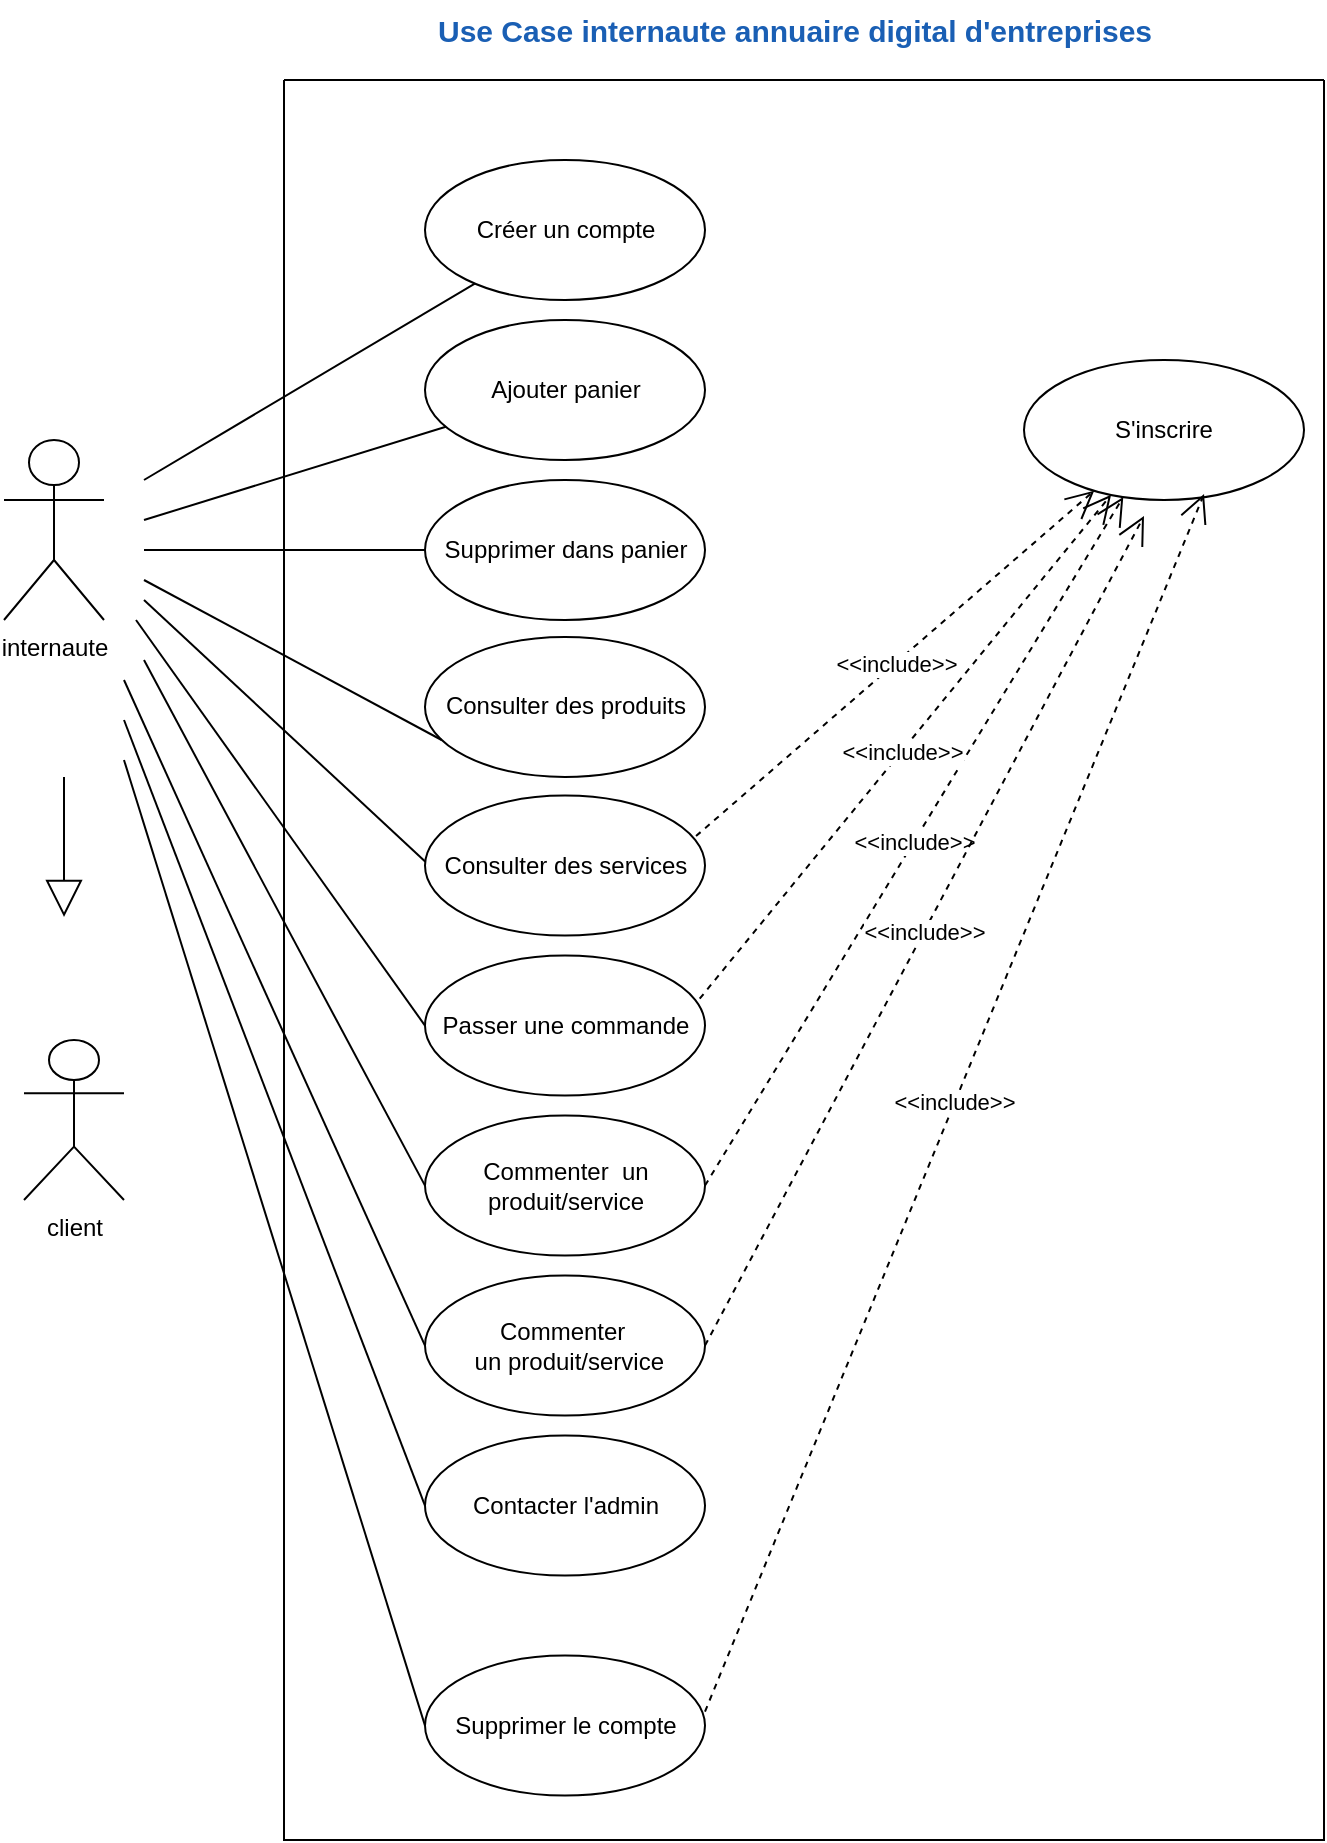 <mxfile version="24.7.7">
  <diagram name="Page-1" id="bUEUwU-Q62BYzUw0XERP">
    <mxGraphModel dx="866" dy="1562" grid="1" gridSize="10" guides="1" tooltips="1" connect="1" arrows="1" fold="1" page="1" pageScale="1" pageWidth="850" pageHeight="1100" math="0" shadow="0">
      <root>
        <mxCell id="0" />
        <mxCell id="1" parent="0" />
        <mxCell id="_1SP2gPX3ro1V0lYQWk0-1" value="internaute" style="shape=umlActor;verticalLabelPosition=bottom;verticalAlign=top;html=1;outlineConnect=0;" parent="1" vertex="1">
          <mxGeometry x="50" y="180" width="50" height="90" as="geometry" />
        </mxCell>
        <mxCell id="_1SP2gPX3ro1V0lYQWk0-5" value="client" style="shape=umlActor;verticalLabelPosition=bottom;verticalAlign=top;html=1;outlineConnect=0;" parent="1" vertex="1">
          <mxGeometry x="60" y="480" width="50" height="80" as="geometry" />
        </mxCell>
        <mxCell id="_1SP2gPX3ro1V0lYQWk0-16" value="" style="swimlane;startSize=0;" parent="1" vertex="1">
          <mxGeometry x="190" width="520" height="880" as="geometry" />
        </mxCell>
        <mxCell id="_1SP2gPX3ro1V0lYQWk0-29" value="S&#39;inscrire" style="ellipse;whiteSpace=wrap;html=1;" parent="_1SP2gPX3ro1V0lYQWk0-16" vertex="1">
          <mxGeometry x="370" y="140" width="140" height="70" as="geometry" />
        </mxCell>
        <mxCell id="_1SP2gPX3ro1V0lYQWk0-47" value="&amp;lt;&amp;lt;include&amp;gt;&amp;gt;" style="endArrow=open;endSize=12;dashed=1;html=1;rounded=0;exitX=1;exitY=0.5;exitDx=0;exitDy=0;" parent="_1SP2gPX3ro1V0lYQWk0-16" source="_1SP2gPX3ro1V0lYQWk0-20" target="_1SP2gPX3ro1V0lYQWk0-29" edge="1">
          <mxGeometry width="160" relative="1" as="geometry">
            <mxPoint x="235" y="71.89" as="sourcePoint" />
            <mxPoint x="454.578" y="178.113" as="targetPoint" />
          </mxGeometry>
        </mxCell>
        <mxCell id="_1SP2gPX3ro1V0lYQWk0-48" value="&amp;lt;&amp;lt;include&amp;gt;&amp;gt;" style="endArrow=open;endSize=12;dashed=1;html=1;rounded=0;exitX=0.954;exitY=0.374;exitDx=0;exitDy=0;exitPerimeter=0;" parent="_1SP2gPX3ro1V0lYQWk0-16" source="_1SP2gPX3ro1V0lYQWk0-19" target="_1SP2gPX3ro1V0lYQWk0-29" edge="1">
          <mxGeometry width="160" relative="1" as="geometry">
            <mxPoint x="170" y="133.5" as="sourcePoint" />
            <mxPoint x="390" y="240" as="targetPoint" />
          </mxGeometry>
        </mxCell>
        <mxCell id="_1SP2gPX3ro1V0lYQWk0-49" value="&amp;lt;&amp;lt;include&amp;gt;&amp;gt;" style="endArrow=open;endSize=12;dashed=1;html=1;rounded=0;exitX=0.968;exitY=0.289;exitDx=0;exitDy=0;exitPerimeter=0;" parent="_1SP2gPX3ro1V0lYQWk0-16" source="_1SP2gPX3ro1V0lYQWk0-18" target="_1SP2gPX3ro1V0lYQWk0-29" edge="1">
          <mxGeometry width="160" relative="1" as="geometry">
            <mxPoint x="190" y="350" as="sourcePoint" />
            <mxPoint x="390" y="466.5" as="targetPoint" />
          </mxGeometry>
        </mxCell>
        <mxCell id="SZk2A1mEkm47gknhFR_O-5" value="Ajouter panier" style="ellipse;whiteSpace=wrap;html=1;" parent="_1SP2gPX3ro1V0lYQWk0-16" vertex="1">
          <mxGeometry x="70.5" y="120" width="140" height="70" as="geometry" />
        </mxCell>
        <mxCell id="SZk2A1mEkm47gknhFR_O-4" value="Supprimer dans panier" style="ellipse;whiteSpace=wrap;html=1;" parent="_1SP2gPX3ro1V0lYQWk0-16" vertex="1">
          <mxGeometry x="70.5" y="200" width="140" height="70" as="geometry" />
        </mxCell>
        <mxCell id="SZk2A1mEkm47gknhFR_O-1" value="Créer un compte" style="ellipse;whiteSpace=wrap;html=1;" parent="_1SP2gPX3ro1V0lYQWk0-16" vertex="1">
          <mxGeometry x="70.5" y="40" width="140" height="70" as="geometry" />
        </mxCell>
        <mxCell id="_1SP2gPX3ro1V0lYQWk0-17" value="Consulter des produits" style="ellipse;whiteSpace=wrap;html=1;" parent="_1SP2gPX3ro1V0lYQWk0-16" vertex="1">
          <mxGeometry x="70.5" y="278.45" width="140" height="70" as="geometry" />
        </mxCell>
        <mxCell id="_1SP2gPX3ro1V0lYQWk0-18" value="Consulter des services" style="ellipse;whiteSpace=wrap;html=1;" parent="_1SP2gPX3ro1V0lYQWk0-16" vertex="1">
          <mxGeometry x="70.5" y="357.8" width="140" height="70" as="geometry" />
        </mxCell>
        <mxCell id="_1SP2gPX3ro1V0lYQWk0-19" value="Passer une commande" style="ellipse;whiteSpace=wrap;html=1;" parent="_1SP2gPX3ro1V0lYQWk0-16" vertex="1">
          <mxGeometry x="70.5" y="437.8" width="140" height="70" as="geometry" />
        </mxCell>
        <mxCell id="_1SP2gPX3ro1V0lYQWk0-20" value="Commenter&amp;nbsp; un produit/service" style="ellipse;whiteSpace=wrap;html=1;" parent="_1SP2gPX3ro1V0lYQWk0-16" vertex="1">
          <mxGeometry x="70.5" y="517.8" width="140" height="70" as="geometry" />
        </mxCell>
        <mxCell id="_1SP2gPX3ro1V0lYQWk0-26" value="&lt;div&gt;Commenter&amp;nbsp;&lt;/div&gt;&lt;div&gt;&amp;nbsp;un produit/service&lt;/div&gt;" style="ellipse;whiteSpace=wrap;html=1;" parent="_1SP2gPX3ro1V0lYQWk0-16" vertex="1">
          <mxGeometry x="70.5" y="597.8" width="140" height="70" as="geometry" />
        </mxCell>
        <mxCell id="_1SP2gPX3ro1V0lYQWk0-27" value="Contacter l&#39;admin" style="ellipse;whiteSpace=wrap;html=1;" parent="_1SP2gPX3ro1V0lYQWk0-16" vertex="1">
          <mxGeometry x="70.5" y="677.8" width="140" height="70" as="geometry" />
        </mxCell>
        <mxCell id="_1SP2gPX3ro1V0lYQWk0-43" value="" style="endArrow=none;html=1;rounded=0;entryX=0;entryY=0.5;entryDx=0;entryDy=0;" parent="_1SP2gPX3ro1V0lYQWk0-16" edge="1">
          <mxGeometry relative="1" as="geometry">
            <mxPoint x="-80" y="300" as="sourcePoint" />
            <mxPoint x="70.5" y="632.8" as="targetPoint" />
          </mxGeometry>
        </mxCell>
        <mxCell id="_1SP2gPX3ro1V0lYQWk0-44" value="" style="endArrow=none;html=1;rounded=0;entryX=0;entryY=0.5;entryDx=0;entryDy=0;" parent="_1SP2gPX3ro1V0lYQWk0-16" edge="1">
          <mxGeometry relative="1" as="geometry">
            <mxPoint x="-80" y="320" as="sourcePoint" />
            <mxPoint x="70.5" y="712.8" as="targetPoint" />
          </mxGeometry>
        </mxCell>
        <mxCell id="_1SP2gPX3ro1V0lYQWk0-41" value="" style="endArrow=none;html=1;rounded=0;entryX=0;entryY=0.5;entryDx=0;entryDy=0;" parent="_1SP2gPX3ro1V0lYQWk0-16" edge="1">
          <mxGeometry relative="1" as="geometry">
            <mxPoint x="-74" y="270" as="sourcePoint" />
            <mxPoint x="70.5" y="472.8" as="targetPoint" />
          </mxGeometry>
        </mxCell>
        <mxCell id="_1SP2gPX3ro1V0lYQWk0-42" value="" style="endArrow=none;html=1;rounded=0;entryX=0;entryY=0.5;entryDx=0;entryDy=0;" parent="_1SP2gPX3ro1V0lYQWk0-16" edge="1">
          <mxGeometry relative="1" as="geometry">
            <mxPoint x="-70" y="290" as="sourcePoint" />
            <mxPoint x="70.5" y="552.8" as="targetPoint" />
          </mxGeometry>
        </mxCell>
        <mxCell id="_1SP2gPX3ro1V0lYQWk0-30" value="" style="endArrow=none;html=1;rounded=0;" parent="_1SP2gPX3ro1V0lYQWk0-16" edge="1">
          <mxGeometry relative="1" as="geometry">
            <mxPoint x="-70" y="260" as="sourcePoint" />
            <mxPoint x="70.693" y="390.853" as="targetPoint" />
          </mxGeometry>
        </mxCell>
        <mxCell id="SZk2A1mEkm47gknhFR_O-3" value="" style="endArrow=none;html=1;rounded=0;" parent="_1SP2gPX3ro1V0lYQWk0-16" edge="1">
          <mxGeometry relative="1" as="geometry">
            <mxPoint x="-70" y="250" as="sourcePoint" />
            <mxPoint x="78.819" y="329.999" as="targetPoint" />
          </mxGeometry>
        </mxCell>
        <mxCell id="SZk2A1mEkm47gknhFR_O-10" value="" style="endArrow=none;html=1;rounded=0;" parent="_1SP2gPX3ro1V0lYQWk0-16" target="SZk2A1mEkm47gknhFR_O-1" edge="1">
          <mxGeometry relative="1" as="geometry">
            <mxPoint x="-70" y="200" as="sourcePoint" />
            <mxPoint x="63.319" y="135.779" as="targetPoint" />
          </mxGeometry>
        </mxCell>
        <mxCell id="_1SP2gPX3ro1V0lYQWk0-53" value="&lt;b&gt;&lt;font style=&quot;font-size: 15px;&quot; color=&quot;#1a5fb4&quot;&gt;Use Case internaute annuaire digital d&#39;entreprises&lt;/font&gt;&lt;/b&gt;" style="text;html=1;align=center;verticalAlign=middle;resizable=0;points=[];autosize=1;strokeColor=none;fillColor=none;" parent="1" vertex="1">
          <mxGeometry x="255" y="-40" width="380" height="30" as="geometry" />
        </mxCell>
        <mxCell id="_1SP2gPX3ro1V0lYQWk0-7" value="" style="endArrow=block;endSize=16;endFill=0;html=1;rounded=0;" parent="1" edge="1">
          <mxGeometry width="160" relative="1" as="geometry">
            <mxPoint x="80" y="348.45" as="sourcePoint" />
            <mxPoint x="80" y="418.45" as="targetPoint" />
          </mxGeometry>
        </mxCell>
        <mxCell id="_1SP2gPX3ro1V0lYQWk0-45" value="" style="endArrow=none;html=1;rounded=0;entryX=0;entryY=0.5;entryDx=0;entryDy=0;" parent="1" target="_1SP2gPX3ro1V0lYQWk0-28" edge="1">
          <mxGeometry relative="1" as="geometry">
            <mxPoint x="110" y="340" as="sourcePoint" />
            <mxPoint x="260.5" y="801.55" as="targetPoint" />
          </mxGeometry>
        </mxCell>
        <mxCell id="_1SP2gPX3ro1V0lYQWk0-28" value="Supprimer le compte" style="ellipse;whiteSpace=wrap;html=1;" parent="1" vertex="1">
          <mxGeometry x="260.5" y="787.8" width="140" height="70" as="geometry" />
        </mxCell>
        <mxCell id="_1SP2gPX3ro1V0lYQWk0-51" value="&amp;lt;&amp;lt;include&amp;gt;&amp;gt;" style="endArrow=open;endSize=12;dashed=1;html=1;rounded=0;exitX=1;exitY=0.4;exitDx=0;exitDy=0;exitPerimeter=0;entryX=0.643;entryY=0.957;entryDx=0;entryDy=0;entryPerimeter=0;" parent="1" source="_1SP2gPX3ro1V0lYQWk0-28" target="_1SP2gPX3ro1V0lYQWk0-29" edge="1">
          <mxGeometry width="160" relative="1" as="geometry">
            <mxPoint x="360" y="522" as="sourcePoint" />
            <mxPoint x="574" y="290" as="targetPoint" />
          </mxGeometry>
        </mxCell>
        <mxCell id="SZk2A1mEkm47gknhFR_O-32" value="" style="endArrow=none;html=1;rounded=0;" parent="1" target="SZk2A1mEkm47gknhFR_O-5" edge="1">
          <mxGeometry relative="1" as="geometry">
            <mxPoint x="120" y="220" as="sourcePoint" />
            <mxPoint x="288" y="108" as="targetPoint" />
          </mxGeometry>
        </mxCell>
        <mxCell id="SZk2A1mEkm47gknhFR_O-33" value="" style="endArrow=none;html=1;rounded=0;" parent="1" target="SZk2A1mEkm47gknhFR_O-4" edge="1">
          <mxGeometry relative="1" as="geometry">
            <mxPoint x="120" y="235" as="sourcePoint" />
            <mxPoint x="278" y="181" as="targetPoint" />
          </mxGeometry>
        </mxCell>
        <mxCell id="SZk2A1mEkm47gknhFR_O-34" value="&amp;lt;&amp;lt;include&amp;gt;&amp;gt;" style="endArrow=open;endSize=12;dashed=1;html=1;rounded=0;exitX=1;exitY=0.5;exitDx=0;exitDy=0;" parent="1" source="_1SP2gPX3ro1V0lYQWk0-26" edge="1">
          <mxGeometry width="160" relative="1" as="geometry">
            <mxPoint x="411" y="563" as="sourcePoint" />
            <mxPoint x="620" y="218" as="targetPoint" />
          </mxGeometry>
        </mxCell>
      </root>
    </mxGraphModel>
  </diagram>
</mxfile>
